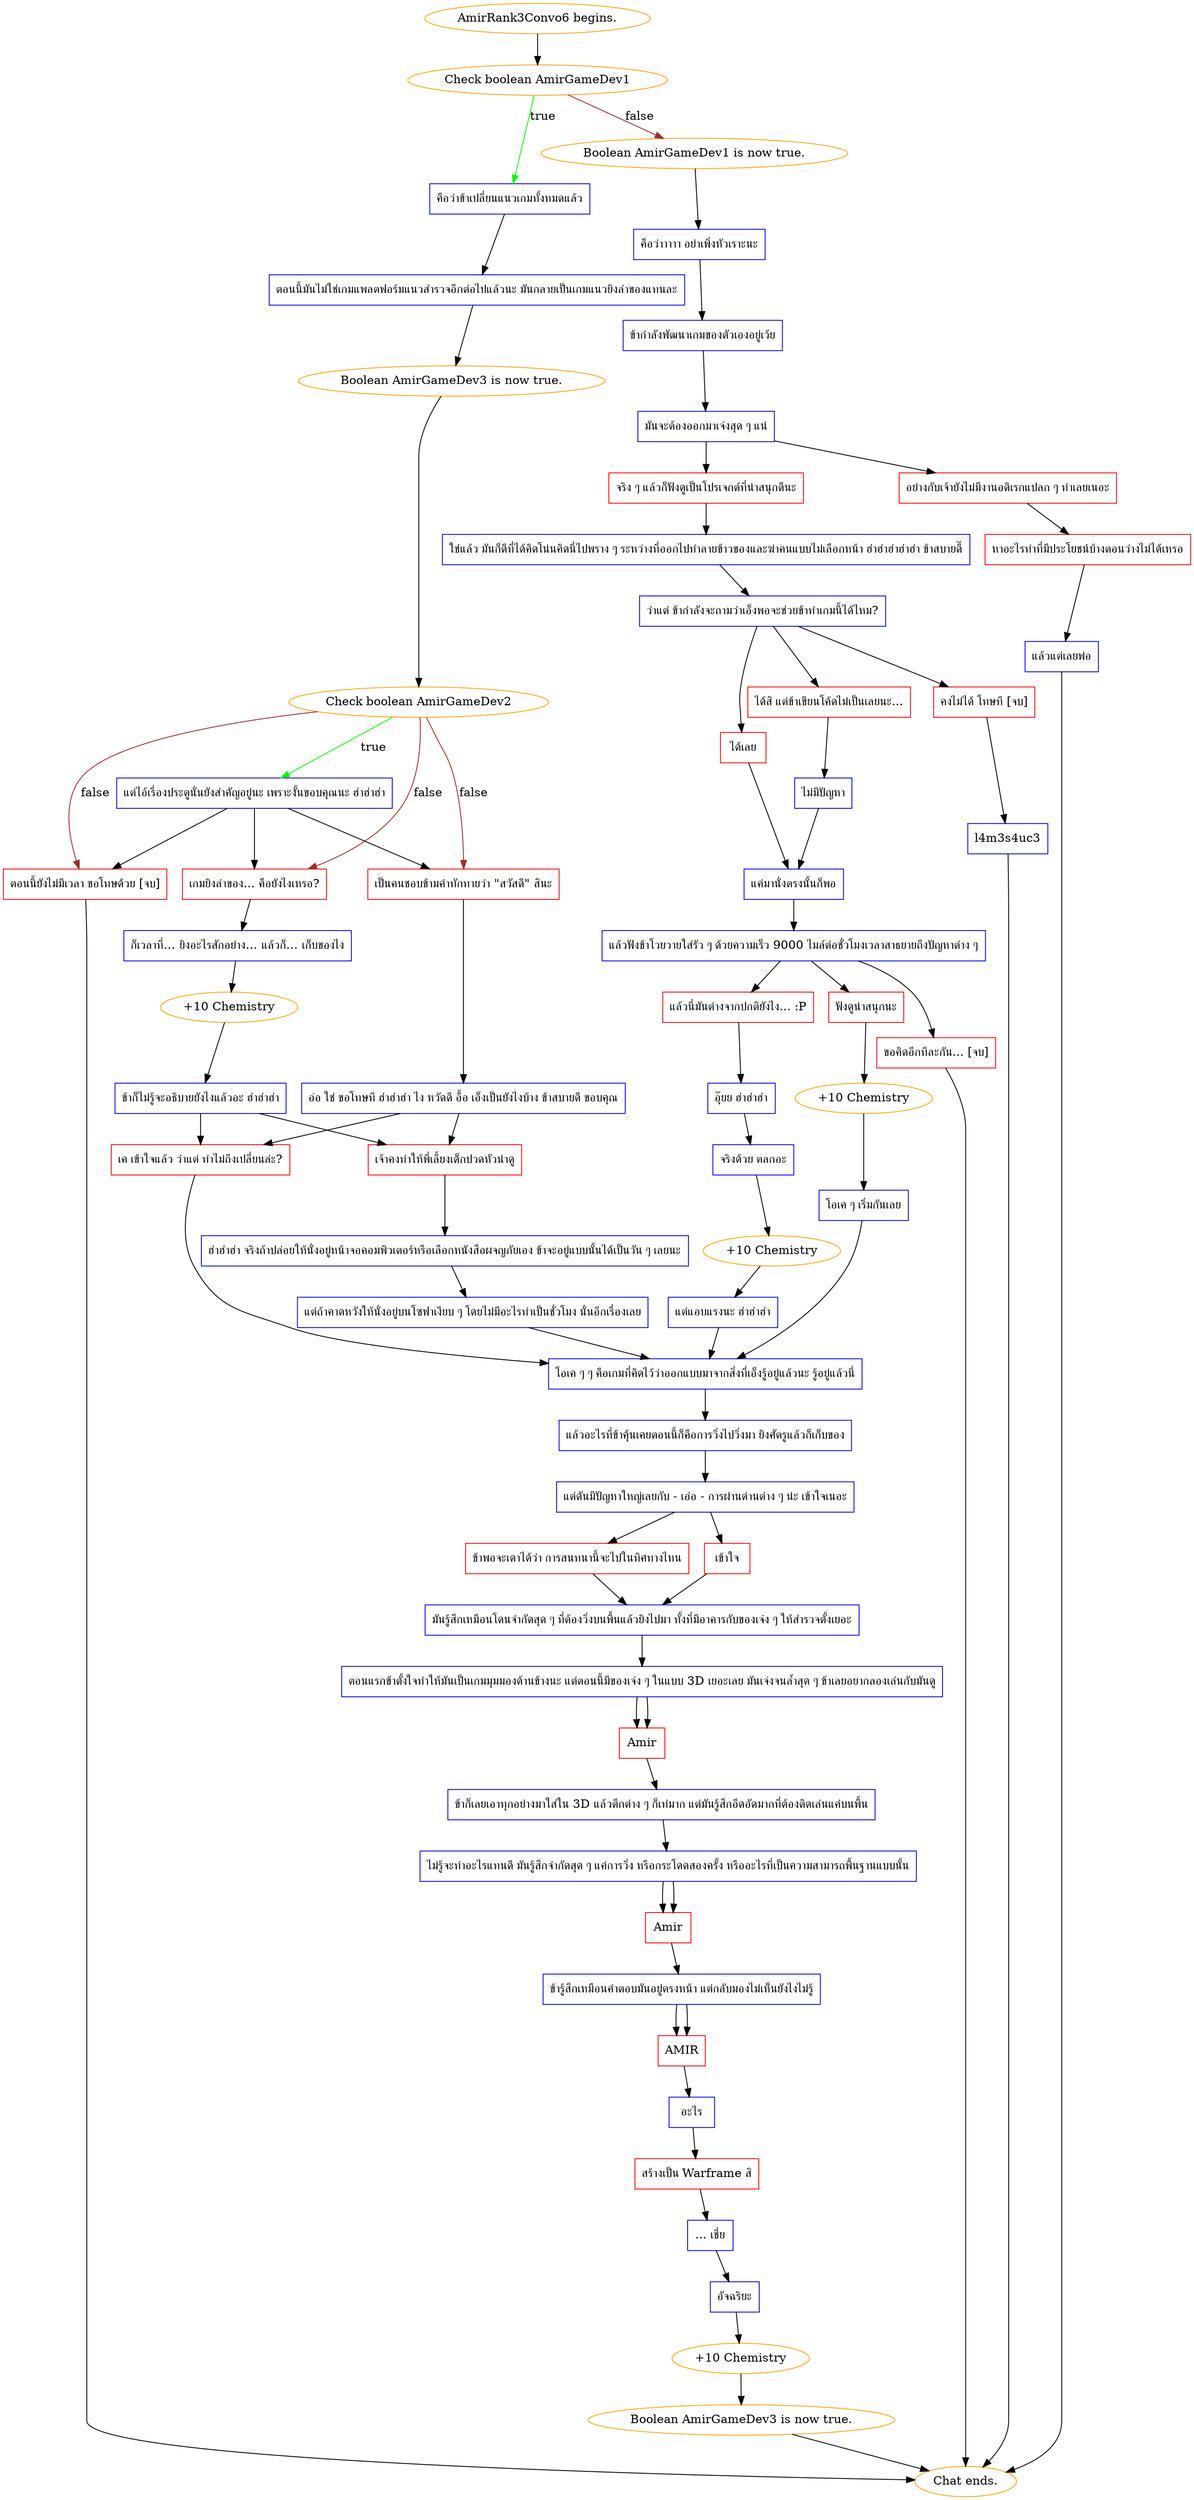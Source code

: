 digraph {
	"AmirRank3Convo6 begins." [color=orange];
		"AmirRank3Convo6 begins." -> j2152980262;
	j2152980262 [label="Check boolean AmirGameDev1",color=orange];
		j2152980262 -> j3169190648 [label=true,color=green];
		j2152980262 -> j2510647247 [label=false,color=brown];
	j3169190648 [label="คือว่าข้าเปลี่ยนแนวเกมทั้งหมดแล้ว",shape=box,color=blue];
		j3169190648 -> j2324342595;
	j2510647247 [label="Boolean AmirGameDev1 is now true.",color=orange];
		j2510647247 -> j308894118;
	j2324342595 [label="ตอนนี้มันไม่ใช่เกมแพลตฟอร์มแนวสำรวจอีกต่อไปแล้วนะ มันกลายเป็นเกมแนวยิงล่าของแทนละ",shape=box,color=blue];
		j2324342595 -> j791815078;
	j308894118 [label="คือว่าาาาา อย่าเพิ่งหัวเราะนะ",shape=box,color=blue];
		j308894118 -> j3325486571;
	j791815078 [label="Boolean AmirGameDev3 is now true.",color=orange];
		j791815078 -> j1094475645;
	j3325486571 [label="ข้ากำลังพัฒนาเกมของตัวเองอยู่เว้ย",shape=box,color=blue];
		j3325486571 -> j2690445382;
	j1094475645 [label="Check boolean AmirGameDev2",color=orange];
		j1094475645 -> j3742681742 [label=true,color=green];
		j1094475645 -> j977127591 [label=false,color=brown];
		j1094475645 -> j577061319 [label=false,color=brown];
		j1094475645 -> j174769317 [label=false,color=brown];
	j2690445382 [label="มันจะต้องออกมาเจ๋งสุด ๆ แน่",shape=box,color=blue];
		j2690445382 -> j1973679466;
		j2690445382 -> j1748302473;
	j3742681742 [label="แต่ไอ้เรื่องประตูนั่นยังสำคัญอยู่นะ เพราะงั้นขอบคุณนะ ฮ่าฮ่าฮ่า",shape=box,color=blue];
		j3742681742 -> j174769317;
		j3742681742 -> j977127591;
		j3742681742 -> j577061319;
	j977127591 [label="ตอนนี้ยังไม่มีเวลา ขอโทษด้วย [จบ]",shape=box,color=red];
		j977127591 -> "Chat ends.";
	j577061319 [label="เกมยิงล่าของ... คือยังไงเหรอ?",shape=box,color=red];
		j577061319 -> j2453124212;
	j174769317 [label="เป็นคนชอบข้ามคำทักทายว่า \"สวัสดี\" สินะ",shape=box,color=red];
		j174769317 -> j3976633944;
	j1973679466 [label="จริง ๆ แล้วก็ฟังดูเป็นโปรเจกต์ที่น่าสนุกดีนะ",shape=box,color=red];
		j1973679466 -> j2573027328;
	j1748302473 [label="อย่างกับเจ้ายังไม่มีงานอดิเรกแปลก ๆ ทำเลยเนอะ",shape=box,color=red];
		j1748302473 -> j3443407383;
	"Chat ends." [color=orange];
	j2453124212 [label="ก็เวลาที่… ยิงอะไรสักอย่าง… แล้วก็… เก็บของไง",shape=box,color=blue];
		j2453124212 -> j1871146430;
	j3976633944 [label="อ๋อ ใช่ ขอโทษที ฮ่าฮ่าฮ่า ไง หวัดดี อื้อ เอ็งเป็นยังไงบ้าง ข้าสบายดี ขอบคุณ",shape=box,color=blue];
		j3976633944 -> j2171714609;
		j3976633944 -> j2592503106;
	j2573027328 [label="ใช่แล้ว มันก็ดีที่ได้คิดโน่นคิดนี่ไปพราง ๆ ระหว่างที่ออกไปทำลายข้าวของและฆ่าคนแบบไม่เลือกหน้า ฮ่าฮ่าฮ่าฮ่าฮ่า ข้าสบายดี๊",shape=box,color=blue];
		j2573027328 -> j320543194;
	j3443407383 [label="หาอะไรทำที่มีประโยชน์บ้างตอนว่างไม่ได้เหรอ",shape=box,color=red];
		j3443407383 -> j3683950461;
	j1871146430 [label="+10 Chemistry",color=orange];
		j1871146430 -> j4272436561;
	j2171714609 [label="เจ้าคงทำให้พี่เลี้ยงเด็กปวดหัวน่าดู",shape=box,color=red];
		j2171714609 -> j2161239507;
	j2592503106 [label="เค เข้าใจแล้ว ว่าแต่ ทำไม่ถึงเปลี่ยนล่ะ?",shape=box,color=red];
		j2592503106 -> j2789598027;
	j320543194 [label="ว่าแต่ ข้ากำลังจะถามว่าเอ็งพอจะช่วยข้าทำเกมนี้ได้ไหม?",shape=box,color=blue];
		j320543194 -> j2161704135;
		j320543194 -> j305168396;
		j320543194 -> j1741478891;
	j3683950461 [label="แล้วแต่เลยพ่อ",shape=box,color=blue];
		j3683950461 -> "Chat ends.";
	j4272436561 [label="ข้าก็ไม่รู้จะอธิบายยังไงแล้วอะ ฮ่าฮ่าฮ่า",shape=box,color=blue];
		j4272436561 -> j2592503106;
		j4272436561 -> j2171714609;
	j2161239507 [label="ฮ่าฮ่าฮ่า จริงถ้าปล่อยให้นั่งอยู่หน้าจอคอมพิวเตอร์หรือเลือกหนังสือผจญภัยเอง ข้าจะอยู่แบบนั้นได้เป็นวัน ๆ เลยนะ",shape=box,color=blue];
		j2161239507 -> j2363064702;
	j2789598027 [label="โอเค ๆ ๆ คือเกมที่คิดไว้ว่าออกแบบมาจากสิ่งที่เอ็งรู้อยู่แล้วนะ รู้อยู่แล้วนี่",shape=box,color=blue];
		j2789598027 -> j3085604477;
	j2161704135 [label="ได้สิ แต่ข้าเขียนโค้ดไม่เป็นเลยนะ...",shape=box,color=red];
		j2161704135 -> j877376268;
	j305168396 [label="ได้เลย",shape=box,color=red];
		j305168396 -> j2445558266;
	j1741478891 [label="คงไม่ได้ โทษที [จบ]",shape=box,color=red];
		j1741478891 -> j2325044586;
	j2363064702 [label="แต่ถ้าคาดหวังให้นั่งอยู่บนโซฟาเงียบ ๆ โดยไม่มีอะไรทำเป็นชั่วโมง นั่นอีกเรื่องเลย",shape=box,color=blue];
		j2363064702 -> j2789598027;
	j3085604477 [label="แล้วอะไรที่ข้าคุ้นเคยตอนนี้ก็คือการวิ่งไปวิ่งมา ยิงศัตรูแล้วก็เก็บของ",shape=box,color=blue];
		j3085604477 -> j256706489;
	j877376268 [label="ไม่มีปัญหา",shape=box,color=blue];
		j877376268 -> j2445558266;
	j2445558266 [label="แค่มานั่งตรงนั้นก็พอ",shape=box,color=blue];
		j2445558266 -> j3819647146;
	j2325044586 [label="l4m3s4uc3",shape=box,color=blue];
		j2325044586 -> "Chat ends.";
	j256706489 [label="แต่ดันมีปัญหาใหญ่เลยกับ - เอ่อ - การผ่านด่านต่าง ๆ น่ะ เข้าใจเนอะ",shape=box,color=blue];
		j256706489 -> j1091096868;
		j256706489 -> j1999599784;
	j3819647146 [label="แล้วฟังข้าโวยวายใส่รัว ๆ ด้วยความเร็ว 9000 ไมล์ต่อชั่วโมงเวลาสาธยายถึงปัญหาต่าง ๆ",shape=box,color=blue];
		j3819647146 -> j1250374379;
		j3819647146 -> j2220559208;
		j3819647146 -> j2019236115;
	j1091096868 [label="เข้าใจ",shape=box,color=red];
		j1091096868 -> j635986607;
	j1999599784 [label="ข้าพอจะเดาได้ว่า การสนทนานี้จะไปในทิศทางไหน",shape=box,color=red];
		j1999599784 -> j635986607;
	j1250374379 [label="แล้วนี่มันต่างจากปกติยังไง... :P",shape=box,color=red];
		j1250374379 -> j2163014673;
	j2220559208 [label="ฟังดูน่าสนุกนะ",shape=box,color=red];
		j2220559208 -> j337069375;
	j2019236115 [label="ขอคิดอีกทีละกัน... [จบ]",shape=box,color=red];
		j2019236115 -> "Chat ends.";
	j635986607 [label="มันรู้สึกเหมือนโดนจำกัดสุด ๆ ที่ต้องวิ่งบนพื้นแล้วยิงไปมา ทั้งที่มีอาคารกับของเจ๋ง ๆ ให้สำรวจตั้งเยอะ",shape=box,color=blue];
		j635986607 -> j1325121899;
	j2163014673 [label="อุ๊ยย ฮ่าฮ่าฮ่า",shape=box,color=blue];
		j2163014673 -> j220245625;
	j337069375 [label="+10 Chemistry",color=orange];
		j337069375 -> j2313775933;
	j1325121899 [label="ตอนแรกข้าตั้งใจทำให้มันเป็นเกมมุมมองด้านข้างนะ แต่ตอนนี้มีของเจ๋ง ๆ ในแบบ 3D เยอะเลย มันเจ๋งจนล้ำสุด ๆ ข้าเลยอยากลองเล่นกับมันดู",shape=box,color=blue];
		j1325121899 -> j201121466;
		j1325121899 -> j201121466;
	j220245625 [label="จริงด้วย ตลกอะ",shape=box,color=blue];
		j220245625 -> j3862056390;
	j2313775933 [label="โอเค ๆ เริ่มกันเลย",shape=box,color=blue];
		j2313775933 -> j2789598027;
	j201121466 [label="Amir",shape=box,color=red];
		j201121466 -> j2981780281;
	j3862056390 [label="+10 Chemistry",color=orange];
		j3862056390 -> j2226504147;
	j2981780281 [label="ข้าก็เลยเอาทุกอย่างมาใส่ใน 3D แล้วตึกต่าง ๆ ก็เท่มาก แต่มันรู้สึกอึดอัดมากที่ต้องติดเล่นแค่บนพื้น",shape=box,color=blue];
		j2981780281 -> j946189704;
	j2226504147 [label="แต่แอบแรงนะ ฮ่าฮ่าฮ่า",shape=box,color=blue];
		j2226504147 -> j2789598027;
	j946189704 [label="ไม่รู้จะทำอะไรแทนดี มันรู้สึกจำกัดสุด ๆ แค่การวิ่ง หรือกระโดดสองครั้ง หรืออะไรที่เป็นความสามารถพื้นฐานแบบนั้น",shape=box,color=blue];
		j946189704 -> j2827527845;
		j946189704 -> j2827527845;
	j2827527845 [label="Amir",shape=box,color=red];
		j2827527845 -> j2136605373;
	j2136605373 [label="ข้ารู้สึกเหมือนคำตอบมันอยู่ตรงหน้า แต่กลับมองไม่เห็นยังไงไม่รู้",shape=box,color=blue];
		j2136605373 -> j1535390530;
		j2136605373 -> j1535390530;
	j1535390530 [label="AMIR",shape=box,color=red];
		j1535390530 -> j3334811708;
	j3334811708 [label="อะไร",shape=box,color=blue];
		j3334811708 -> j2726943495;
	j2726943495 [label="สร้างเป็น Warframe สิ",shape=box,color=red];
		j2726943495 -> j2999738838;
	j2999738838 [label="... เชี่ย",shape=box,color=blue];
		j2999738838 -> j1321309480;
	j1321309480 [label="อัจฉริยะ",shape=box,color=blue];
		j1321309480 -> j599255107;
	j599255107 [label="+10 Chemistry",color=orange];
		j599255107 -> j2864669795;
	j2864669795 [label="Boolean AmirGameDev3 is now true.",color=orange];
		j2864669795 -> "Chat ends.";
}